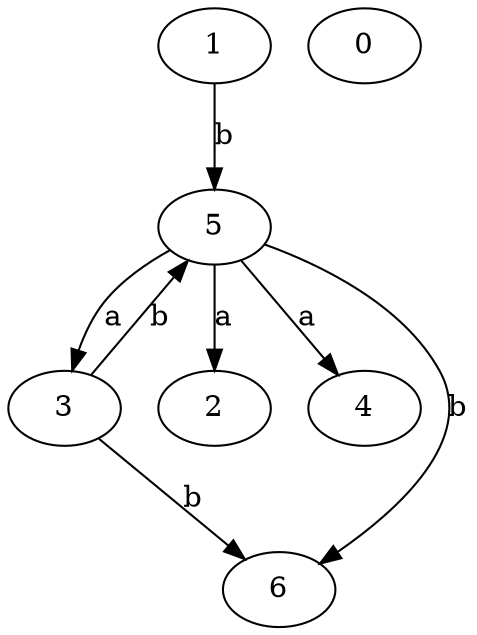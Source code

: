 strict digraph  {
1;
2;
3;
4;
5;
6;
0;
1 -> 5  [label=b];
3 -> 5  [label=b];
3 -> 6  [label=b];
5 -> 2  [label=a];
5 -> 3  [label=a];
5 -> 4  [label=a];
5 -> 6  [label=b];
}
